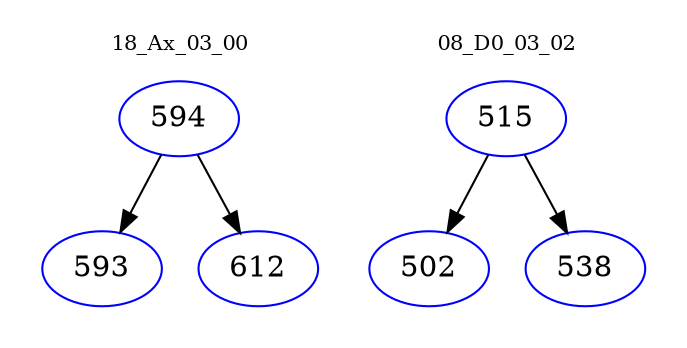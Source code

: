 digraph{
subgraph cluster_0 {
color = white
label = "18_Ax_03_00";
fontsize=10;
T0_594 [label="594", color="blue"]
T0_594 -> T0_593 [color="black"]
T0_593 [label="593", color="blue"]
T0_594 -> T0_612 [color="black"]
T0_612 [label="612", color="blue"]
}
subgraph cluster_1 {
color = white
label = "08_D0_03_02";
fontsize=10;
T1_515 [label="515", color="blue"]
T1_515 -> T1_502 [color="black"]
T1_502 [label="502", color="blue"]
T1_515 -> T1_538 [color="black"]
T1_538 [label="538", color="blue"]
}
}
